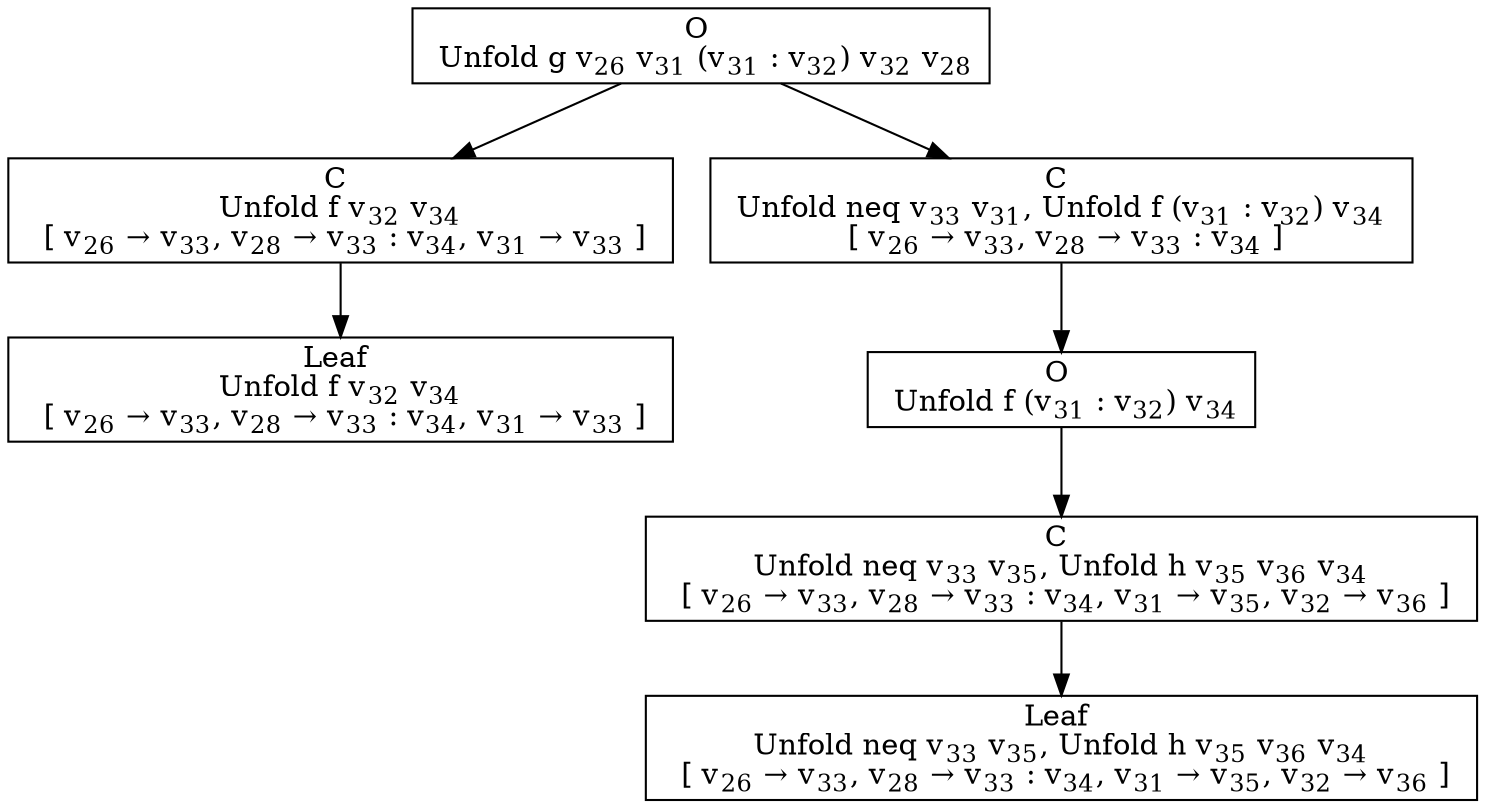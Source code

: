 digraph {
    graph [rankdir=TB
          ,bgcolor=transparent];
    node [shape=box
         ,fillcolor=white
         ,style=filled];
    0 [label=<O <BR/> Unfold g v<SUB>26</SUB> v<SUB>31</SUB> (v<SUB>31</SUB> : v<SUB>32</SUB>) v<SUB>32</SUB> v<SUB>28</SUB>>];
    1 [label=<C <BR/> Unfold f v<SUB>32</SUB> v<SUB>34</SUB> <BR/>  [ v<SUB>26</SUB> &rarr; v<SUB>33</SUB>, v<SUB>28</SUB> &rarr; v<SUB>33</SUB> : v<SUB>34</SUB>, v<SUB>31</SUB> &rarr; v<SUB>33</SUB> ] >];
    2 [label=<C <BR/> Unfold neq v<SUB>33</SUB> v<SUB>31</SUB>, Unfold f (v<SUB>31</SUB> : v<SUB>32</SUB>) v<SUB>34</SUB> <BR/>  [ v<SUB>26</SUB> &rarr; v<SUB>33</SUB>, v<SUB>28</SUB> &rarr; v<SUB>33</SUB> : v<SUB>34</SUB> ] >];
    3 [label=<Leaf <BR/> Unfold f v<SUB>32</SUB> v<SUB>34</SUB> <BR/>  [ v<SUB>26</SUB> &rarr; v<SUB>33</SUB>, v<SUB>28</SUB> &rarr; v<SUB>33</SUB> : v<SUB>34</SUB>, v<SUB>31</SUB> &rarr; v<SUB>33</SUB> ] >];
    4 [label=<O <BR/> Unfold f (v<SUB>31</SUB> : v<SUB>32</SUB>) v<SUB>34</SUB>>];
    5 [label=<C <BR/> Unfold neq v<SUB>33</SUB> v<SUB>35</SUB>, Unfold h v<SUB>35</SUB> v<SUB>36</SUB> v<SUB>34</SUB> <BR/>  [ v<SUB>26</SUB> &rarr; v<SUB>33</SUB>, v<SUB>28</SUB> &rarr; v<SUB>33</SUB> : v<SUB>34</SUB>, v<SUB>31</SUB> &rarr; v<SUB>35</SUB>, v<SUB>32</SUB> &rarr; v<SUB>36</SUB> ] >];
    6 [label=<Leaf <BR/> Unfold neq v<SUB>33</SUB> v<SUB>35</SUB>, Unfold h v<SUB>35</SUB> v<SUB>36</SUB> v<SUB>34</SUB> <BR/>  [ v<SUB>26</SUB> &rarr; v<SUB>33</SUB>, v<SUB>28</SUB> &rarr; v<SUB>33</SUB> : v<SUB>34</SUB>, v<SUB>31</SUB> &rarr; v<SUB>35</SUB>, v<SUB>32</SUB> &rarr; v<SUB>36</SUB> ] >];
    0 -> 1 [label=""];
    0 -> 2 [label=""];
    1 -> 3 [label=""];
    2 -> 4 [label=""];
    4 -> 5 [label=""];
    5 -> 6 [label=""];
}
